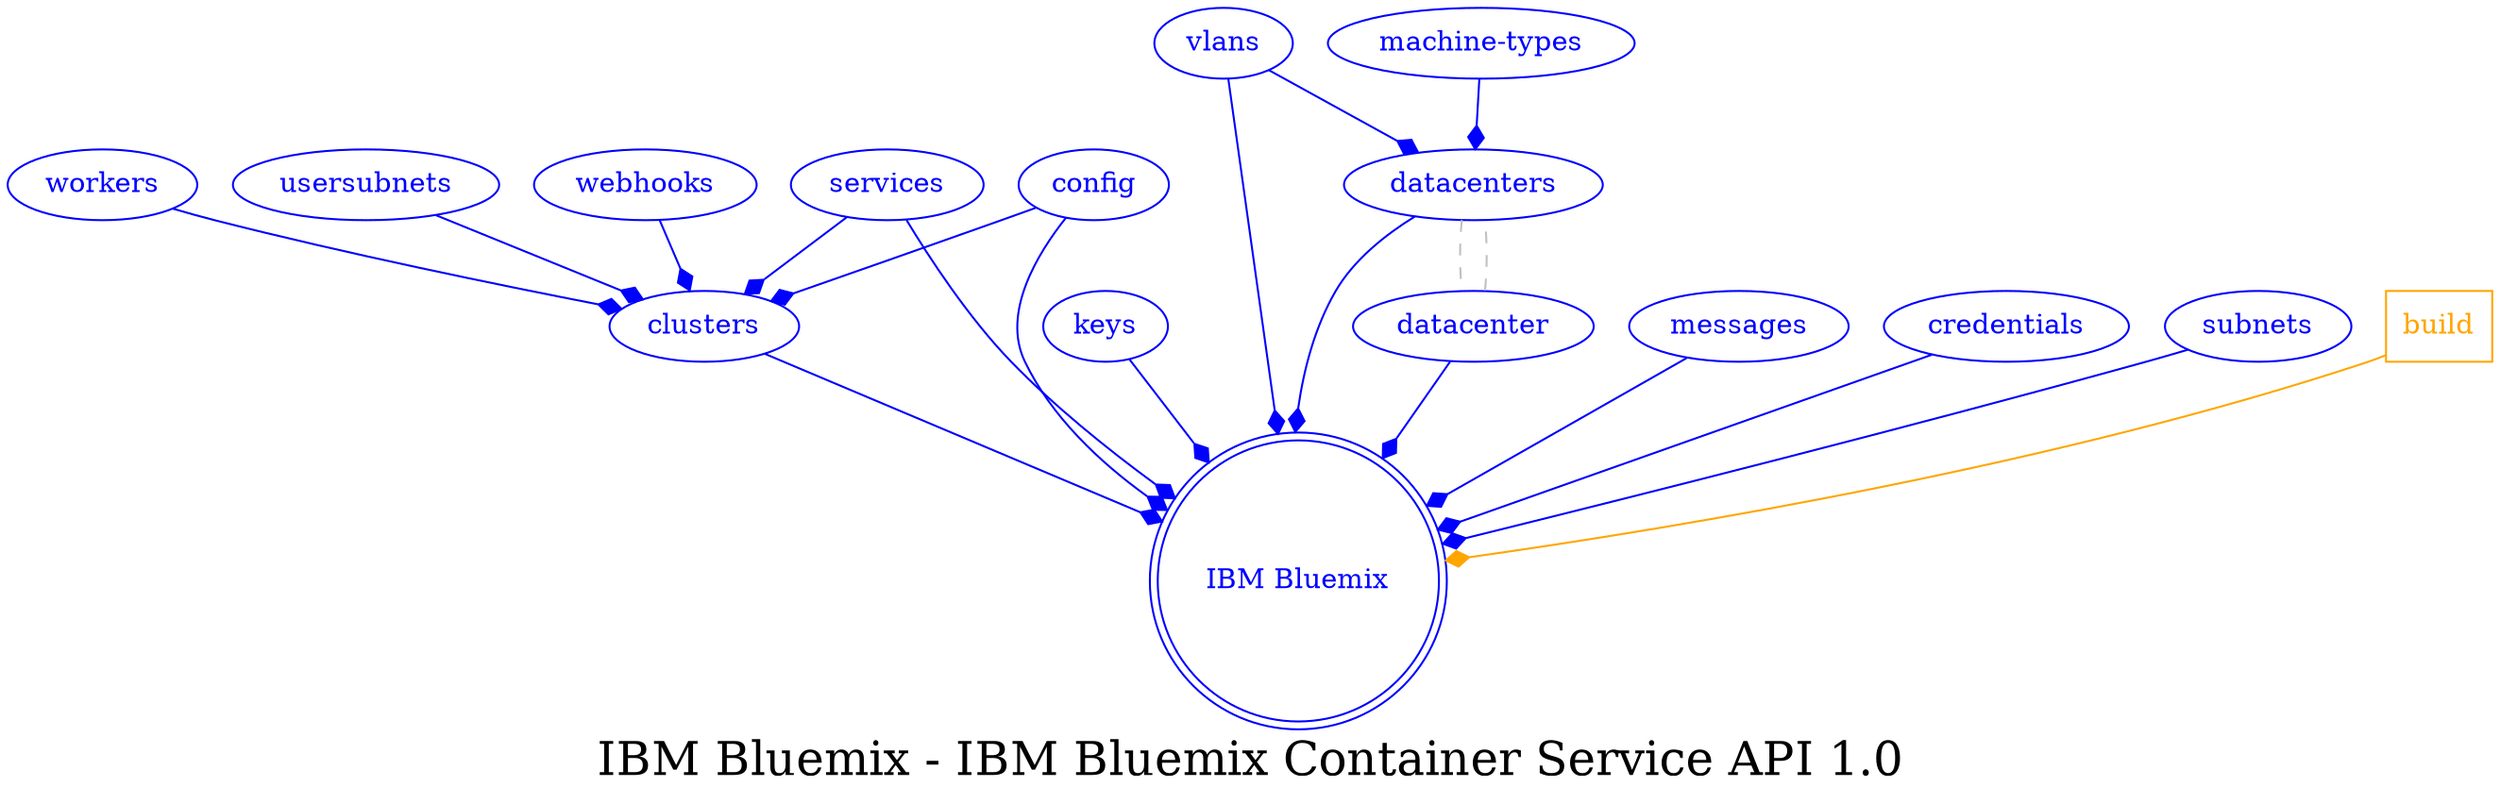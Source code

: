digraph LexiconGraph {
graph[label="IBM Bluemix - IBM Bluemix Container Service API 1.0", fontsize=24]
splines=true
"IBM Bluemix" [color=blue, fontcolor=blue, shape=doublecircle]
"clusters" -> "IBM Bluemix" [color=blue, fontcolor=blue, arrowhead=diamond, arrowtail=none]
"clusters" [color=blue, fontcolor=blue, shape=ellipse]
"workers" -> "clusters" [color=blue, fontcolor=blue, arrowhead=diamond, arrowtail=none]
"workers" [color=blue, fontcolor=blue, shape=ellipse]
"services" -> "clusters" [color=blue, fontcolor=blue, arrowhead=diamond, arrowtail=none]
"services" [color=blue, fontcolor=blue, shape=ellipse]
"usersubnets" -> "clusters" [color=blue, fontcolor=blue, arrowhead=diamond, arrowtail=none]
"usersubnets" [color=blue, fontcolor=blue, shape=ellipse]
"webhooks" -> "clusters" [color=blue, fontcolor=blue, arrowhead=diamond, arrowtail=none]
"webhooks" [color=blue, fontcolor=blue, shape=ellipse]
"config" -> "clusters" [color=blue, fontcolor=blue, arrowhead=diamond, arrowtail=none]
"config" [color=blue, fontcolor=blue, shape=ellipse]
"keys" -> "IBM Bluemix" [color=blue, fontcolor=blue, arrowhead=diamond, arrowtail=none]
"keys" [color=blue, fontcolor=blue, shape=ellipse]
"config" -> "IBM Bluemix" [color=blue, fontcolor=blue, arrowhead=diamond, arrowtail=none]
"vlans" -> "IBM Bluemix" [color=blue, fontcolor=blue, arrowhead=diamond, arrowtail=none]
"vlans" [color=blue, fontcolor=blue, shape=ellipse]
"datacenter" -> "IBM Bluemix" [color=blue, fontcolor=blue, arrowhead=diamond, arrowtail=none]
"datacenter" [color=blue, fontcolor=blue, shape=ellipse]
"datacenters" -> "datacenter" [color=grey, fontcolor=grey, arrowhead=none, arrowtail=none, style=dashed]
"services" -> "IBM Bluemix" [color=blue, fontcolor=blue, arrowhead=diamond, arrowtail=none]
"datacenters" -> "IBM Bluemix" [color=blue, fontcolor=blue, arrowhead=diamond, arrowtail=none]
"datacenters" [color=blue, fontcolor=blue, shape=ellipse]
"datacenter" -> "datacenters" [color=grey, fontcolor=grey, arrowhead=none, arrowtail=none, style=dashed]
"vlans" -> "datacenters" [color=blue, fontcolor=blue, arrowhead=diamond, arrowtail=none]
"machine-types" -> "datacenters" [color=blue, fontcolor=blue, arrowhead=diamond, arrowtail=none]
"machine-types" [color=blue, fontcolor=blue, shape=ellipse]
"messages" -> "IBM Bluemix" [color=blue, fontcolor=blue, arrowhead=diamond, arrowtail=none]
"messages" [color=blue, fontcolor=blue, shape=ellipse]
"credentials" -> "IBM Bluemix" [color=blue, fontcolor=blue, arrowhead=diamond, arrowtail=none]
"credentials" [color=blue, fontcolor=blue, shape=ellipse]
"subnets" -> "IBM Bluemix" [color=blue, fontcolor=blue, arrowhead=diamond, arrowtail=none]
"subnets" [color=blue, fontcolor=blue, shape=ellipse]
"build" [color=orange, fontcolor=orange, shape=box]
"build" -> "IBM Bluemix" [color=orange, fontcolor=orange, arrowhead=diamond, arrowtail=none]
}
